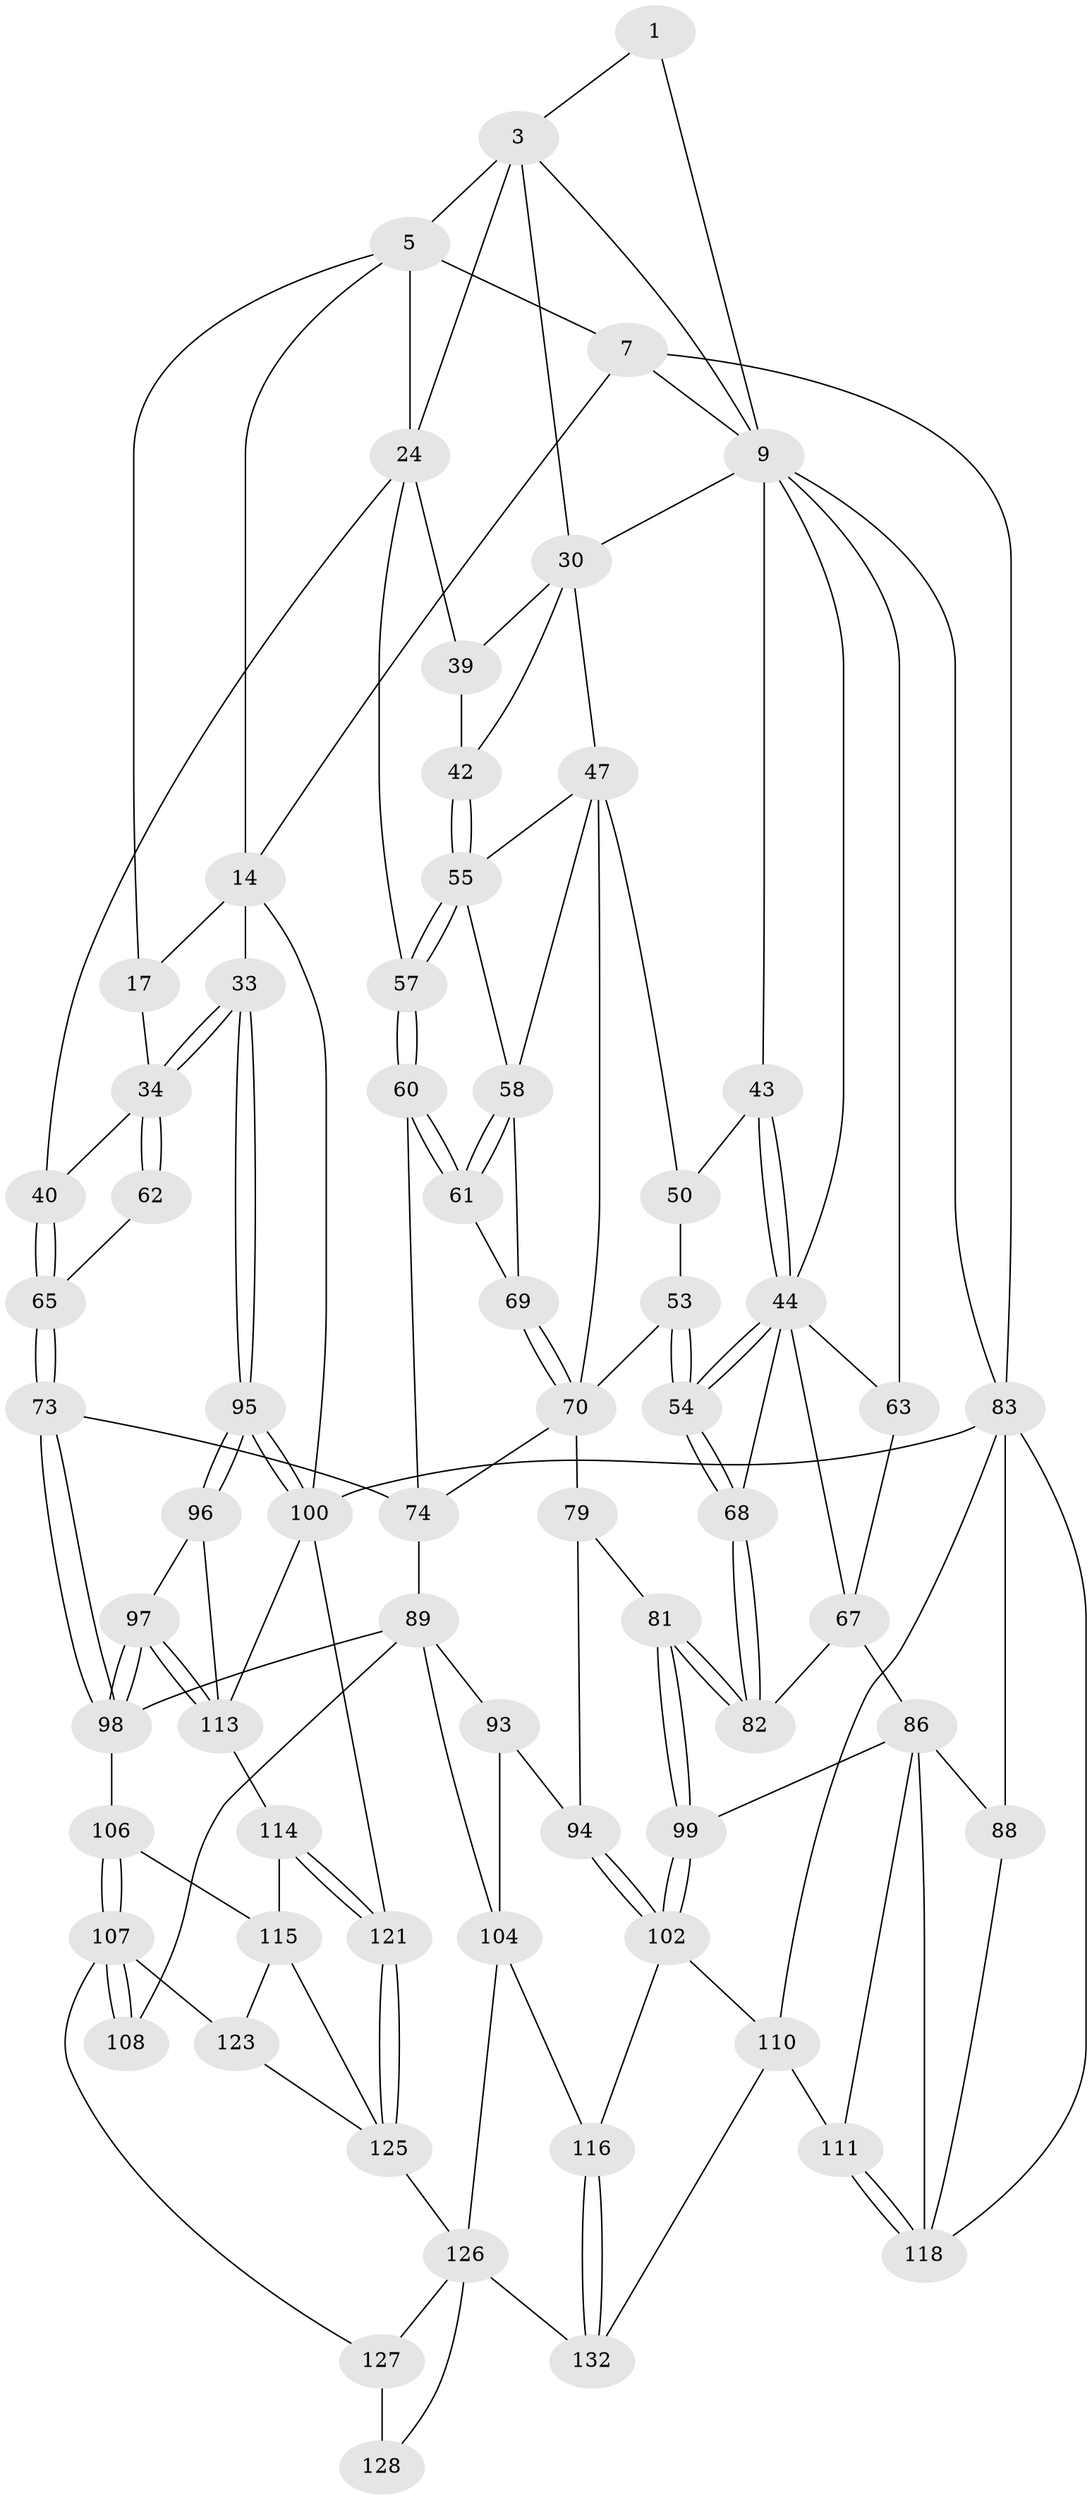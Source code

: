 // original degree distribution, {3: 0.022058823529411766, 4: 0.2426470588235294, 5: 0.49264705882352944, 6: 0.2426470588235294}
// Generated by graph-tools (version 1.1) at 2025/17/03/09/25 04:17:23]
// undirected, 68 vertices, 155 edges
graph export_dot {
graph [start="1"]
  node [color=gray90,style=filled];
  1 [pos="+0.4018745333086864+0",super="+2"];
  3 [pos="+0.6015721994849247+0.13164514239187294",super="+4+20"];
  5 [pos="+0.6811240340582543+0.09326371159624049",super="+6+19"];
  7 [pos="+0.40153612432784197+0",super="+13"];
  9 [pos="+0.40117646294912973+0.131876628682177",super="+10+21"];
  14 [pos="+0.8490626567914682+0",super="+15+16"];
  17 [pos="+0.8033053061054848+0.24379508773047245",super="+27+18"];
  24 [pos="+0.6045052322710376+0.25663849620491286",super="+26"];
  30 [pos="+0.5590206928448289+0.27300474342744663",super="+31"];
  33 [pos="+1+0.4225274738167626"];
  34 [pos="+1+0.4234746226558617",super="+35"];
  39 [pos="+0.5619829483856669+0.2891305485048559"];
  40 [pos="+0.7433925908783268+0.3906275623120183"];
  42 [pos="+0.5310865461828937+0.361521756875909"];
  43 [pos="+0.28247609174250354+0.3027818741792871"];
  44 [pos="+0.2264383744879754+0.3735943460458742",super="+45"];
  47 [pos="+0.4138209293666169+0.3282633038362598",super="+48"];
  50 [pos="+0.3872086642339781+0.4346587567803876",super="+51"];
  53 [pos="+0.3065790555611478+0.4811147751628234"];
  54 [pos="+0.29765419549705563+0.485301064384788"];
  55 [pos="+0.539523071207398+0.3815161670492866",super="+56"];
  57 [pos="+0.6476554327017432+0.43986452900318385"];
  58 [pos="+0.4707530594796817+0.43666738757657025",super="+59"];
  60 [pos="+0.6275606244917926+0.4926381333782792"];
  61 [pos="+0.5018056641885458+0.4736631791661746"];
  62 [pos="+1+0.4356957219799991"];
  63 [pos="+0+0.5058513088314522"];
  65 [pos="+0.8730465300126705+0.5495786056451463"];
  67 [pos="+0.12791774740261372+0.5126870201243873",super="+85"];
  68 [pos="+0.26949629147039345+0.5083885083221307"];
  69 [pos="+0.4765140751171601+0.518735705362981"];
  70 [pos="+0.4608005154686024+0.5571474311903387",super="+71+78"];
  73 [pos="+0.8469710123999217+0.5973922837547836"];
  74 [pos="+0.6935150641396151+0.576993511451389",super="+75"];
  79 [pos="+0.38917356377262835+0.6554577180419545",super="+80"];
  81 [pos="+0.2786927795499926+0.63001651648174"];
  82 [pos="+0.27676372782731495+0.6235083133423733"];
  83 [pos="+0+0.747475510792179",super="+84"];
  86 [pos="+0.08260146812909529+0.700798698008473",super="+87"];
  88 [pos="+0+0.7501540726845892"];
  89 [pos="+0.6435552598962072+0.7289231109378047",super="+90+92"];
  93 [pos="+0.44750023087409163+0.7685861446581467"];
  94 [pos="+0.38269831003019017+0.7357211044283398"];
  95 [pos="+1+0.7406027087299634"];
  96 [pos="+0.9145438834266177+0.7500510089684378"];
  97 [pos="+0.8847606391564613+0.7439890814036861"];
  98 [pos="+0.846718459170705+0.7111081775645003",super="+101"];
  99 [pos="+0.17795912098737074+0.7089691433942145"];
  100 [pos="+1+1",super="+120"];
  102 [pos="+0.279502803671576+0.8387146286468251",super="+109"];
  104 [pos="+0.502174219553112+0.8810458377516387",super="+105"];
  106 [pos="+0.7132418968259747+0.8472727527681355"];
  107 [pos="+0.6811710818241454+0.8876679868686562",super="+124"];
  108 [pos="+0.6752414535200031+0.887190774202037"];
  110 [pos="+0.2719263298967091+0.8588706099675372",super="+130"];
  111 [pos="+0.18069442733408728+0.8714262797184037"];
  113 [pos="+0.856045135754026+0.8685231932954233",super="+117"];
  114 [pos="+0.8343432541364286+0.8892098898639273"];
  115 [pos="+0.8196909986857487+0.8956342903781636",super="+122"];
  116 [pos="+0.4816331920833496+0.9026513094980044"];
  118 [pos="+0.11845866464767352+0.9652710299858323",super="+119"];
  121 [pos="+1+1"];
  123 [pos="+0.7370247214033353+0.9697710269473988"];
  125 [pos="+1+1",super="+135"];
  126 [pos="+0.5829499027580096+0.9083748341241574",super="+129"];
  127 [pos="+0.6877110265008639+0.9245164017537515",super="+134"];
  128 [pos="+0.6083982716275272+0.9700551365577114"];
  132 [pos="+0.37787432824810707+1"];
  1 -- 3;
  1 -- 9;
  3 -- 24 [weight=2];
  3 -- 5;
  3 -- 30;
  3 -- 9;
  5 -- 14;
  5 -- 7;
  5 -- 24;
  5 -- 17;
  7 -- 14;
  7 -- 83;
  7 -- 9;
  9 -- 83;
  9 -- 43;
  9 -- 44;
  9 -- 63;
  9 -- 30;
  14 -- 100;
  14 -- 17 [weight=2];
  14 -- 33;
  17 -- 34 [weight=2];
  24 -- 39;
  24 -- 57;
  24 -- 40;
  30 -- 39;
  30 -- 42;
  30 -- 47;
  33 -- 34;
  33 -- 34;
  33 -- 95;
  33 -- 95;
  34 -- 62 [weight=2];
  34 -- 62;
  34 -- 40;
  39 -- 42;
  40 -- 65;
  40 -- 65;
  42 -- 55;
  42 -- 55;
  43 -- 44;
  43 -- 44;
  43 -- 50;
  44 -- 54;
  44 -- 54;
  44 -- 67;
  44 -- 68;
  44 -- 63;
  47 -- 55;
  47 -- 50;
  47 -- 58;
  47 -- 70;
  50 -- 53;
  53 -- 54;
  53 -- 54;
  53 -- 70;
  54 -- 68;
  54 -- 68;
  55 -- 57;
  55 -- 57;
  55 -- 58;
  57 -- 60;
  57 -- 60;
  58 -- 61;
  58 -- 61;
  58 -- 69;
  60 -- 61;
  60 -- 61;
  60 -- 74;
  61 -- 69;
  62 -- 65;
  63 -- 67;
  65 -- 73;
  65 -- 73;
  67 -- 82;
  67 -- 86;
  68 -- 82;
  68 -- 82;
  69 -- 70;
  69 -- 70;
  70 -- 79 [weight=2];
  70 -- 74;
  73 -- 74;
  73 -- 98;
  73 -- 98;
  74 -- 89 [weight=3];
  79 -- 81;
  79 -- 94;
  81 -- 82;
  81 -- 82;
  81 -- 99;
  81 -- 99;
  83 -- 88;
  83 -- 100;
  83 -- 110;
  83 -- 118;
  86 -- 99;
  86 -- 88;
  86 -- 118;
  86 -- 111;
  88 -- 118;
  89 -- 104;
  89 -- 108;
  89 -- 93;
  89 -- 98;
  93 -- 94;
  93 -- 104;
  94 -- 102;
  94 -- 102;
  95 -- 96;
  95 -- 96;
  95 -- 100;
  95 -- 100;
  96 -- 97;
  96 -- 113;
  97 -- 98;
  97 -- 98;
  97 -- 113;
  97 -- 113;
  98 -- 106;
  99 -- 102;
  99 -- 102;
  100 -- 121;
  100 -- 113;
  102 -- 110;
  102 -- 116;
  104 -- 126;
  104 -- 116;
  106 -- 107;
  106 -- 107;
  106 -- 115;
  107 -- 108;
  107 -- 108;
  107 -- 123;
  107 -- 127;
  110 -- 111;
  110 -- 132;
  111 -- 118;
  111 -- 118;
  113 -- 114;
  114 -- 115;
  114 -- 121;
  114 -- 121;
  115 -- 123;
  115 -- 125;
  116 -- 132;
  116 -- 132;
  121 -- 125;
  121 -- 125;
  123 -- 125;
  125 -- 126;
  126 -- 128;
  126 -- 132;
  126 -- 127;
  127 -- 128 [weight=2];
}
